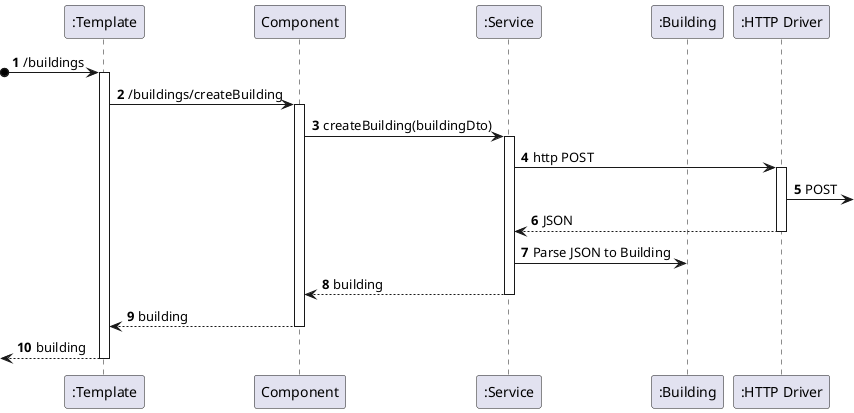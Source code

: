 @startuml

autonumber


participant ":Template" as Template
participant Component as Component
participant ":Service" as Service
participant ":Building" as Model
participant ":HTTP Driver" as HTTP

?o->Template: /buildings
activate Template

Template -> Component: /buildings/createBuilding
activate Component

Component -> Service: createBuilding(buildingDto)
activate Service

Service -> HTTP: http POST
activate HTTP
HTTP -> : POST
HTTP --> Service: JSON
deactivate HTTP

Service -> Model: Parse JSON to Building



Service --> Component:building 
deactivate Service

Component --> Template:building
deactivate Component

<--Template: building
deactivate Template


@enduml
